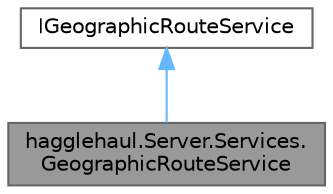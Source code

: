 digraph "hagglehaul.Server.Services.GeographicRouteService"
{
 // LATEX_PDF_SIZE
  bgcolor="transparent";
  edge [fontname=Helvetica,fontsize=10,labelfontname=Helvetica,labelfontsize=10];
  node [fontname=Helvetica,fontsize=10,shape=box,height=0.2,width=0.4];
  Node1 [id="Node000001",label="hagglehaul.Server.Services.\lGeographicRouteService",height=0.2,width=0.4,color="gray40", fillcolor="grey60", style="filled", fontcolor="black",tooltip="See IGeographicRouteService."];
  Node2 -> Node1 [id="edge1_Node000001_Node000002",dir="back",color="steelblue1",style="solid",tooltip=" "];
  Node2 [id="Node000002",label="IGeographicRouteService",height=0.2,width=0.4,color="gray40", fillcolor="white", style="filled",URL="$interfacehagglehaul_1_1_server_1_1_services_1_1_i_geographic_route_service.html",tooltip="Service which provides geographic route information through Mapbox, including navigation,..."];
}
